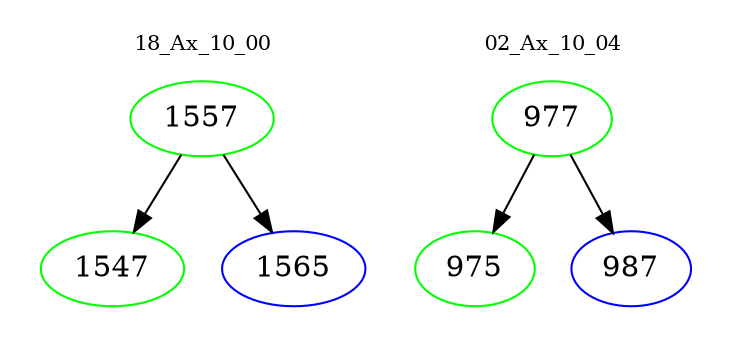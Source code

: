 digraph{
subgraph cluster_0 {
color = white
label = "18_Ax_10_00";
fontsize=10;
T0_1557 [label="1557", color="green"]
T0_1557 -> T0_1547 [color="black"]
T0_1547 [label="1547", color="green"]
T0_1557 -> T0_1565 [color="black"]
T0_1565 [label="1565", color="blue"]
}
subgraph cluster_1 {
color = white
label = "02_Ax_10_04";
fontsize=10;
T1_977 [label="977", color="green"]
T1_977 -> T1_975 [color="black"]
T1_975 [label="975", color="green"]
T1_977 -> T1_987 [color="black"]
T1_987 [label="987", color="blue"]
}
}
